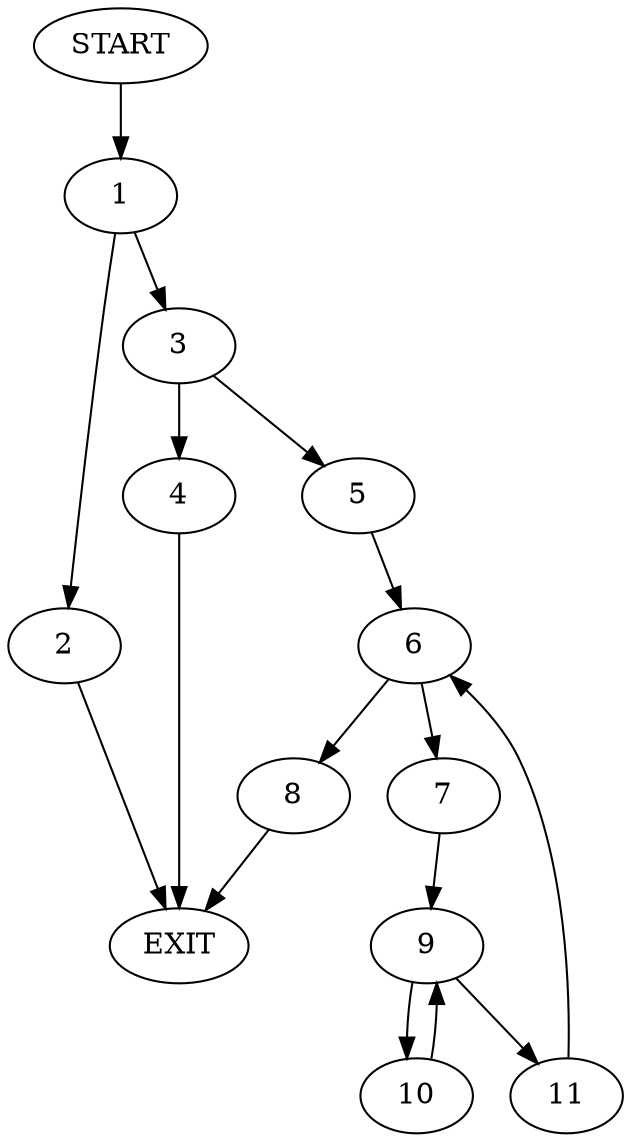 digraph {
0 [label="START"]
12 [label="EXIT"]
0 -> 1
1 -> 2
1 -> 3
3 -> 4
3 -> 5
2 -> 12
5 -> 6
4 -> 12
6 -> 7
6 -> 8
8 -> 12
7 -> 9
9 -> 10
9 -> 11
10 -> 9
11 -> 6
}
